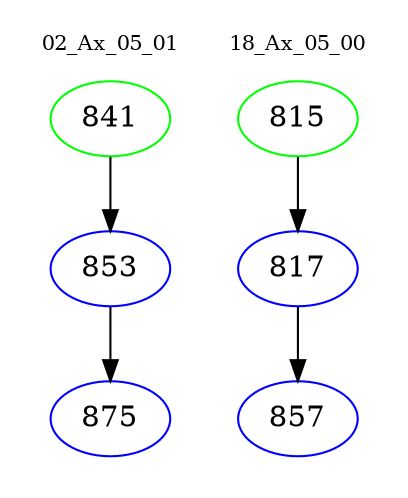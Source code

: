 digraph{
subgraph cluster_0 {
color = white
label = "02_Ax_05_01";
fontsize=10;
T0_841 [label="841", color="green"]
T0_841 -> T0_853 [color="black"]
T0_853 [label="853", color="blue"]
T0_853 -> T0_875 [color="black"]
T0_875 [label="875", color="blue"]
}
subgraph cluster_1 {
color = white
label = "18_Ax_05_00";
fontsize=10;
T1_815 [label="815", color="green"]
T1_815 -> T1_817 [color="black"]
T1_817 [label="817", color="blue"]
T1_817 -> T1_857 [color="black"]
T1_857 [label="857", color="blue"]
}
}
